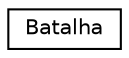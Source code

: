 digraph "Graphical Class Hierarchy"
{
 // LATEX_PDF_SIZE
  edge [fontname="Helvetica",fontsize="10",labelfontname="Helvetica",labelfontsize="10"];
  node [fontname="Helvetica",fontsize="10",shape=record];
  rankdir="LR";
  Node0 [label="Batalha",height=0.2,width=0.4,color="black", fillcolor="white", style="filled",URL="$classBatalha.html",tooltip=" "];
}
